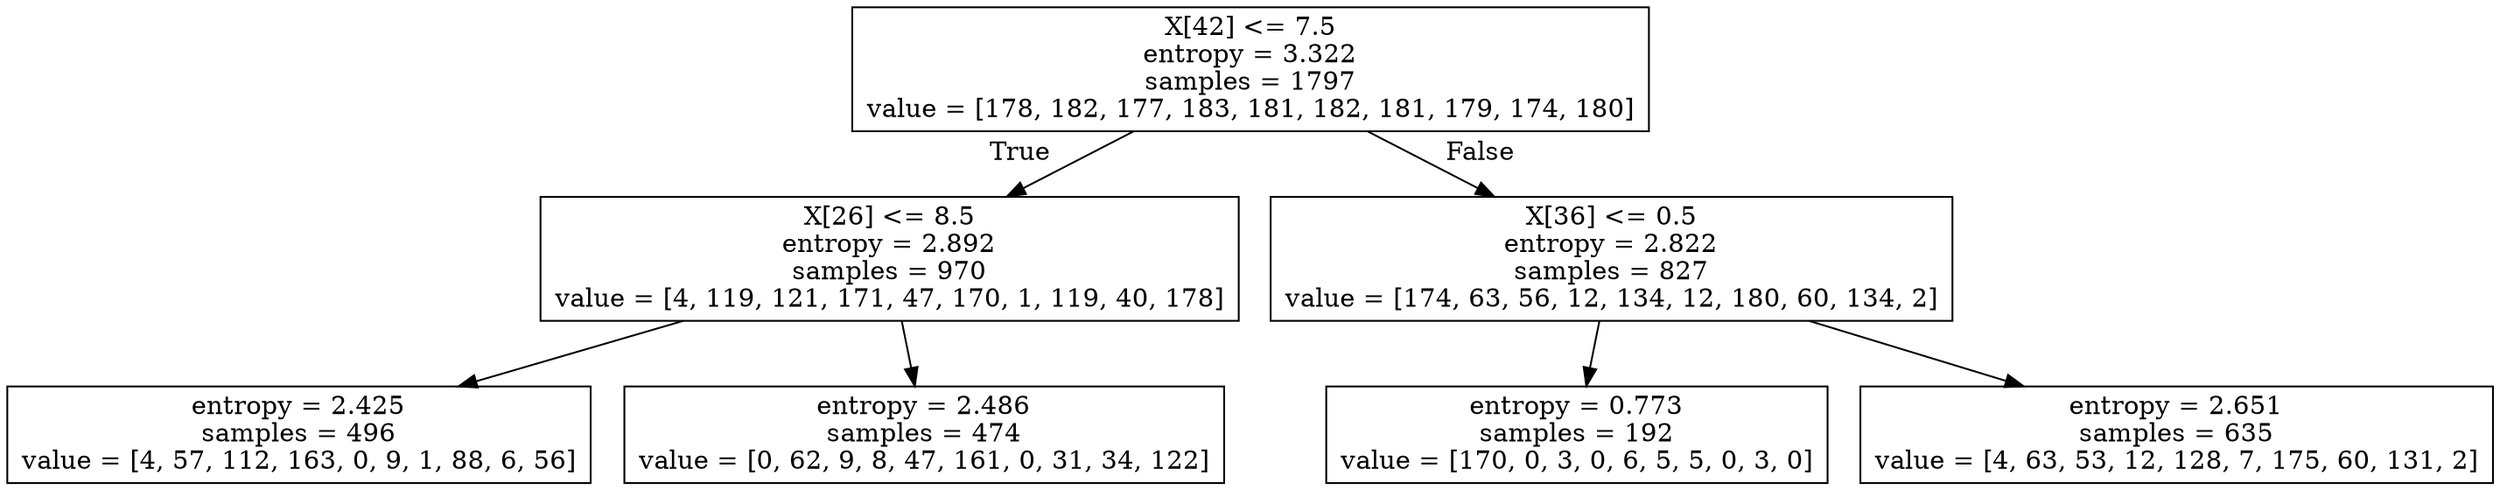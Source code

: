 digraph Tree {
node [shape=box] ;
0 [label="X[42] <= 7.5\nentropy = 3.322\nsamples = 1797\nvalue = [178, 182, 177, 183, 181, 182, 181, 179, 174, 180]"] ;
1 [label="X[26] <= 8.5\nentropy = 2.892\nsamples = 970\nvalue = [4, 119, 121, 171, 47, 170, 1, 119, 40, 178]"] ;
0 -> 1 [labeldistance=2.5, labelangle=45, headlabel="True"] ;
2 [label="entropy = 2.425\nsamples = 496\nvalue = [4, 57, 112, 163, 0, 9, 1, 88, 6, 56]"] ;
1 -> 2 ;
3 [label="entropy = 2.486\nsamples = 474\nvalue = [0, 62, 9, 8, 47, 161, 0, 31, 34, 122]"] ;
1 -> 3 ;
4 [label="X[36] <= 0.5\nentropy = 2.822\nsamples = 827\nvalue = [174, 63, 56, 12, 134, 12, 180, 60, 134, 2]"] ;
0 -> 4 [labeldistance=2.5, labelangle=-45, headlabel="False"] ;
5 [label="entropy = 0.773\nsamples = 192\nvalue = [170, 0, 3, 0, 6, 5, 5, 0, 3, 0]"] ;
4 -> 5 ;
6 [label="entropy = 2.651\nsamples = 635\nvalue = [4, 63, 53, 12, 128, 7, 175, 60, 131, 2]"] ;
4 -> 6 ;
}